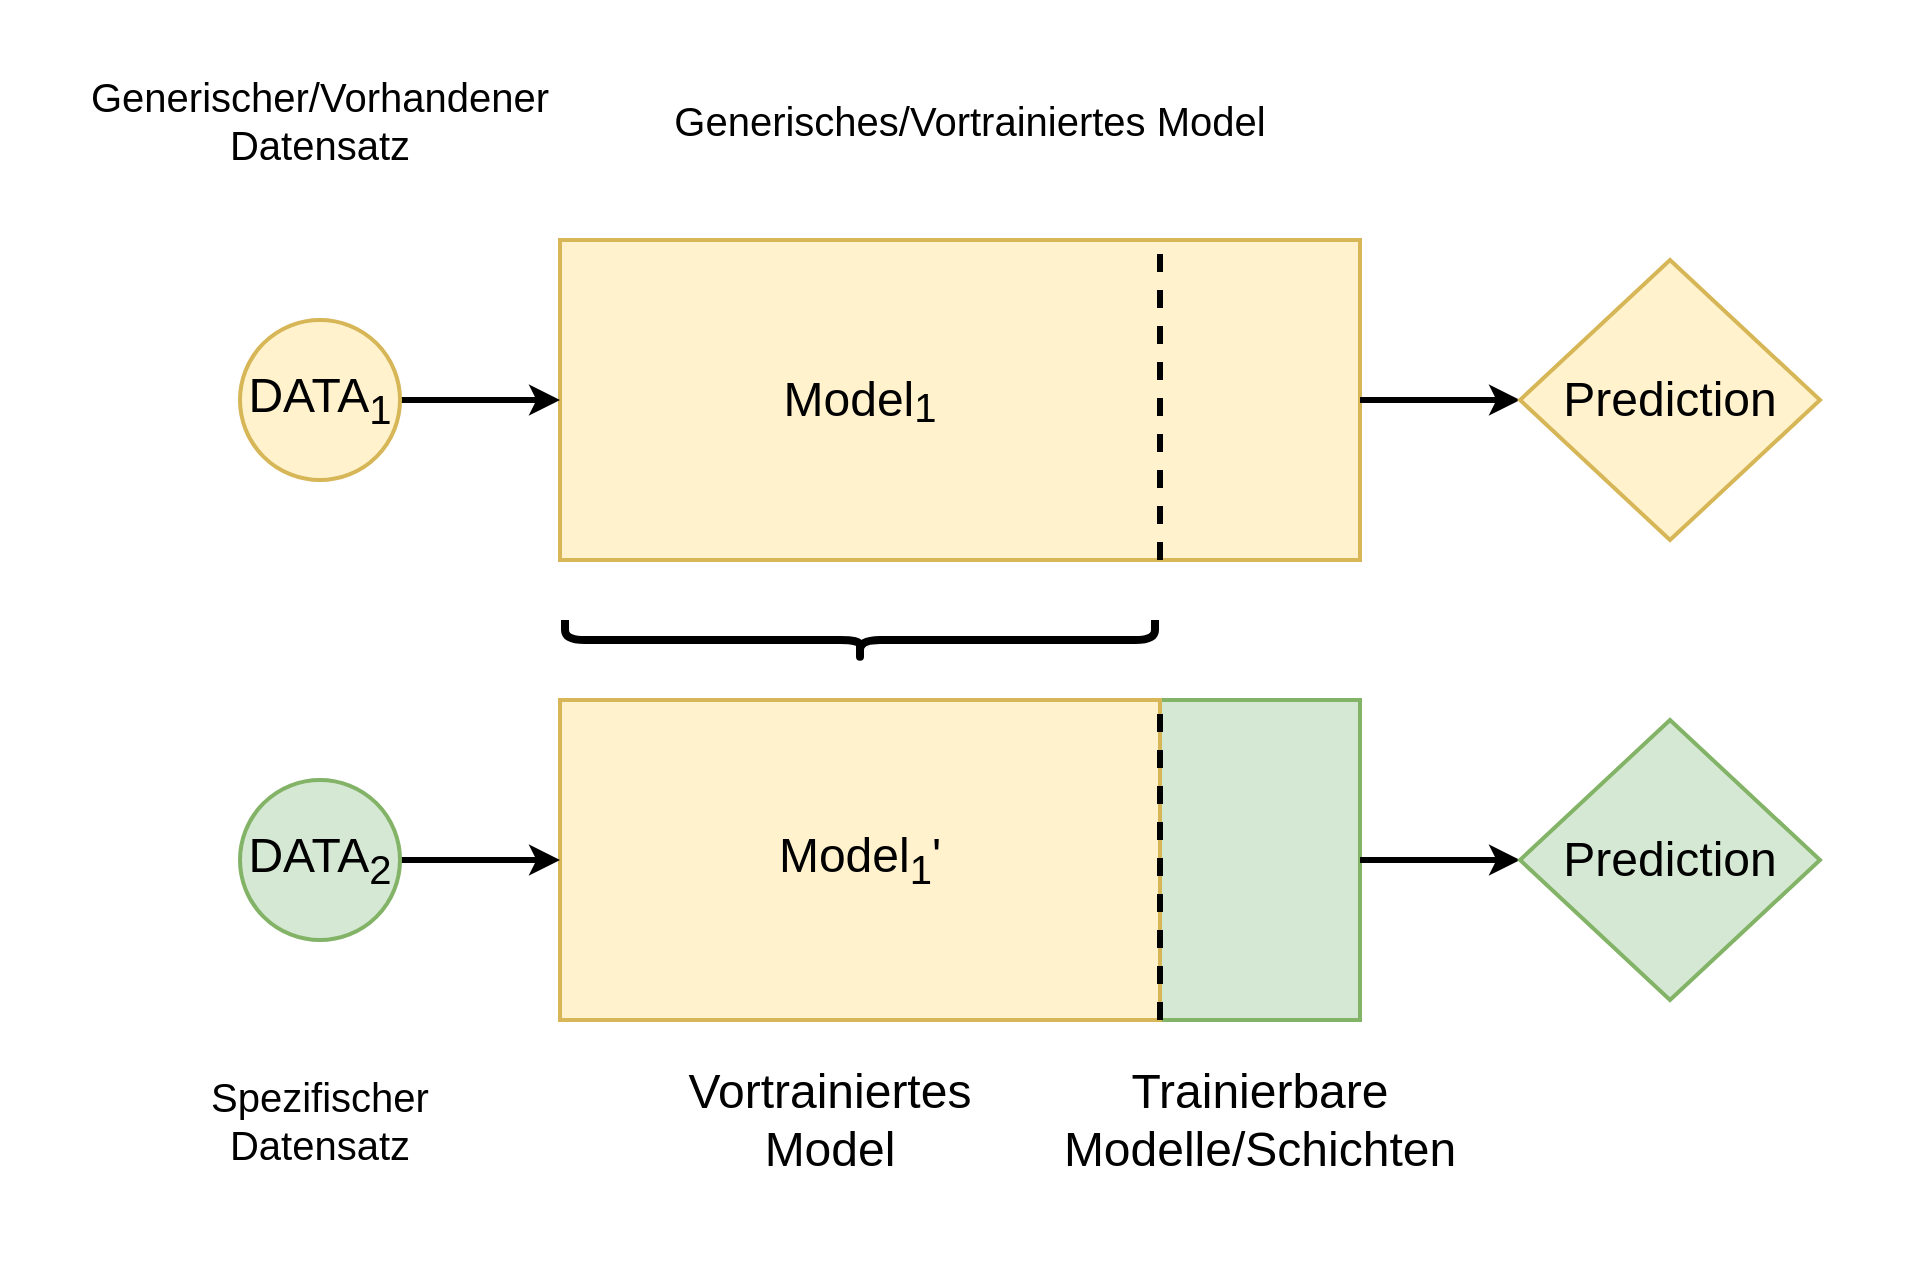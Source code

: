 <mxfile version="14.8.4" type="github">
  <diagram id="XHym7e1LDxJpUd2Js0SO" name="Page-1">
    <mxGraphModel dx="1162" dy="791" grid="1" gridSize="10" guides="1" tooltips="1" connect="1" arrows="1" fold="1" page="1" pageScale="1" pageWidth="827" pageHeight="1169" math="0" shadow="0">
      <root>
        <mxCell id="0" />
        <mxCell id="1" parent="0" />
        <mxCell id="elmdtfgE0AhxXPL-aLRb-28" value="" style="rounded=0;whiteSpace=wrap;html=1;strokeWidth=2;fillColor=#d5e8d4;strokeColor=#82b366;" vertex="1" parent="1">
          <mxGeometry x="700" y="430" width="100" height="160" as="geometry" />
        </mxCell>
        <mxCell id="elmdtfgE0AhxXPL-aLRb-29" value="" style="rounded=0;whiteSpace=wrap;html=1;strokeWidth=2;fillColor=#fff2cc;strokeColor=#d6b656;" vertex="1" parent="1">
          <mxGeometry x="400" y="200" width="400" height="160" as="geometry" />
        </mxCell>
        <mxCell id="elmdtfgE0AhxXPL-aLRb-27" value="" style="rounded=0;whiteSpace=wrap;html=1;strokeWidth=2;fillColor=#fff2cc;strokeColor=#d6b656;" vertex="1" parent="1">
          <mxGeometry x="400" y="430" width="300" height="160" as="geometry" />
        </mxCell>
        <mxCell id="elmdtfgE0AhxXPL-aLRb-8" style="edgeStyle=orthogonalEdgeStyle;rounded=0;orthogonalLoop=1;jettySize=auto;html=1;exitX=1;exitY=0.5;exitDx=0;exitDy=0;strokeWidth=3;" edge="1" parent="1" source="elmdtfgE0AhxXPL-aLRb-1">
          <mxGeometry relative="1" as="geometry">
            <mxPoint x="400" y="280" as="targetPoint" />
          </mxGeometry>
        </mxCell>
        <mxCell id="elmdtfgE0AhxXPL-aLRb-1" value="&lt;font style=&quot;font-size: 24px&quot;&gt;DATA&lt;sub&gt;1&lt;/sub&gt;&lt;/font&gt;" style="ellipse;whiteSpace=wrap;html=1;aspect=fixed;strokeWidth=2;fillColor=#fff2cc;strokeColor=#d6b656;" vertex="1" parent="1">
          <mxGeometry x="240" y="240" width="80" height="80" as="geometry" />
        </mxCell>
        <mxCell id="elmdtfgE0AhxXPL-aLRb-9" style="edgeStyle=orthogonalEdgeStyle;rounded=0;orthogonalLoop=1;jettySize=auto;html=1;exitX=1;exitY=0.5;exitDx=0;exitDy=0;strokeWidth=3;" edge="1" parent="1">
          <mxGeometry relative="1" as="geometry">
            <mxPoint x="880" y="280" as="targetPoint" />
            <mxPoint x="800" y="280" as="sourcePoint" />
          </mxGeometry>
        </mxCell>
        <mxCell id="elmdtfgE0AhxXPL-aLRb-5" value="" style="endArrow=none;dashed=1;html=1;exitX=0.75;exitY=1;exitDx=0;exitDy=0;entryX=0.75;entryY=0;entryDx=0;entryDy=0;strokeWidth=3;" edge="1" parent="1">
          <mxGeometry width="50" height="50" relative="1" as="geometry">
            <mxPoint x="700" y="360" as="sourcePoint" />
            <mxPoint x="700" y="200" as="targetPoint" />
          </mxGeometry>
        </mxCell>
        <mxCell id="elmdtfgE0AhxXPL-aLRb-6" value="&lt;font style=&quot;font-size: 24px&quot;&gt;Model&lt;/font&gt;&lt;font size=&quot;1&quot;&gt;&lt;sub style=&quot;font-size: 20px&quot;&gt;1&lt;/sub&gt;&lt;/font&gt; " style="text;html=1;strokeColor=none;fillColor=none;align=center;verticalAlign=middle;whiteSpace=wrap;rounded=0;" vertex="1" parent="1">
          <mxGeometry x="440" y="260" width="220" height="40" as="geometry" />
        </mxCell>
        <mxCell id="elmdtfgE0AhxXPL-aLRb-10" value="&lt;font style=&quot;font-size: 24px&quot;&gt;Prediction&lt;/font&gt;" style="rhombus;whiteSpace=wrap;html=1;strokeWidth=2;fillColor=#fff2cc;strokeColor=#d6b656;" vertex="1" parent="1">
          <mxGeometry x="880" y="210" width="150" height="140" as="geometry" />
        </mxCell>
        <mxCell id="elmdtfgE0AhxXPL-aLRb-12" value="" style="shape=curlyBracket;whiteSpace=wrap;html=1;rounded=1;flipH=1;strokeWidth=4;rotation=90;" vertex="1" parent="1">
          <mxGeometry x="540" y="252.5" width="20" height="295" as="geometry" />
        </mxCell>
        <mxCell id="elmdtfgE0AhxXPL-aLRb-14" value="&lt;font style=&quot;font-size: 20px&quot;&gt;Generischer/Vorhandener Datensatz&lt;/font&gt;" style="text;html=1;strokeColor=none;fillColor=none;align=center;verticalAlign=middle;whiteSpace=wrap;rounded=0;" vertex="1" parent="1">
          <mxGeometry x="205" y="110" width="150" height="60" as="geometry" />
        </mxCell>
        <mxCell id="elmdtfgE0AhxXPL-aLRb-15" value="&lt;font style=&quot;font-size: 20px&quot;&gt;Generisches/Vortrainiertes Model&lt;br&gt;&lt;/font&gt;" style="text;html=1;strokeColor=none;fillColor=none;align=center;verticalAlign=middle;whiteSpace=wrap;rounded=0;" vertex="1" parent="1">
          <mxGeometry x="410" y="110" width="390" height="60" as="geometry" />
        </mxCell>
        <mxCell id="elmdtfgE0AhxXPL-aLRb-17" style="edgeStyle=orthogonalEdgeStyle;rounded=0;orthogonalLoop=1;jettySize=auto;html=1;exitX=1;exitY=0.5;exitDx=0;exitDy=0;strokeWidth=3;" edge="1" parent="1" source="elmdtfgE0AhxXPL-aLRb-18">
          <mxGeometry relative="1" as="geometry">
            <mxPoint x="400" y="510" as="targetPoint" />
          </mxGeometry>
        </mxCell>
        <mxCell id="elmdtfgE0AhxXPL-aLRb-18" value="&lt;font style=&quot;font-size: 24px&quot;&gt;DATA&lt;sub&gt;2&lt;/sub&gt;&lt;/font&gt;" style="ellipse;whiteSpace=wrap;html=1;aspect=fixed;strokeWidth=2;fillColor=#d5e8d4;strokeColor=#82b366;" vertex="1" parent="1">
          <mxGeometry x="240" y="470" width="80" height="80" as="geometry" />
        </mxCell>
        <mxCell id="elmdtfgE0AhxXPL-aLRb-19" style="edgeStyle=orthogonalEdgeStyle;rounded=0;orthogonalLoop=1;jettySize=auto;html=1;exitX=1;exitY=0.5;exitDx=0;exitDy=0;strokeWidth=3;" edge="1" parent="1">
          <mxGeometry relative="1" as="geometry">
            <mxPoint x="880" y="510" as="targetPoint" />
            <mxPoint x="800" y="510" as="sourcePoint" />
          </mxGeometry>
        </mxCell>
        <mxCell id="elmdtfgE0AhxXPL-aLRb-21" value="" style="endArrow=none;dashed=1;html=1;exitX=0.75;exitY=1;exitDx=0;exitDy=0;entryX=0.75;entryY=0;entryDx=0;entryDy=0;strokeWidth=3;" edge="1" parent="1">
          <mxGeometry width="50" height="50" relative="1" as="geometry">
            <mxPoint x="700" y="590" as="sourcePoint" />
            <mxPoint x="700" y="430" as="targetPoint" />
          </mxGeometry>
        </mxCell>
        <mxCell id="elmdtfgE0AhxXPL-aLRb-22" value="&lt;font style=&quot;font-size: 24px&quot;&gt;Model&lt;sub&gt;1&lt;/sub&gt;&lt;/font&gt;&lt;font style=&quot;font-size: 24px&quot;&gt;&#39;&lt;/font&gt;" style="text;html=1;strokeColor=none;fillColor=none;align=center;verticalAlign=middle;whiteSpace=wrap;rounded=0;" vertex="1" parent="1">
          <mxGeometry x="440" y="490" width="220" height="40" as="geometry" />
        </mxCell>
        <mxCell id="elmdtfgE0AhxXPL-aLRb-23" value="&lt;font style=&quot;font-size: 24px&quot;&gt;Prediction&lt;/font&gt;" style="rhombus;whiteSpace=wrap;html=1;strokeWidth=2;fillColor=#d5e8d4;strokeColor=#82b366;" vertex="1" parent="1">
          <mxGeometry x="880" y="440" width="150" height="140" as="geometry" />
        </mxCell>
        <mxCell id="elmdtfgE0AhxXPL-aLRb-30" value="&lt;font style=&quot;font-size: 20px&quot;&gt;Spezifischer Datensatz&lt;/font&gt;" style="text;html=1;strokeColor=none;fillColor=none;align=center;verticalAlign=middle;whiteSpace=wrap;rounded=0;" vertex="1" parent="1">
          <mxGeometry x="205" y="610" width="150" height="60" as="geometry" />
        </mxCell>
        <mxCell id="elmdtfgE0AhxXPL-aLRb-31" value="&lt;font style=&quot;font-size: 24px&quot;&gt;Vortrainiertes Model&lt;/font&gt;" style="text;html=1;strokeColor=none;fillColor=none;align=center;verticalAlign=middle;whiteSpace=wrap;rounded=0;" vertex="1" parent="1">
          <mxGeometry x="460" y="610" width="150" height="60" as="geometry" />
        </mxCell>
        <mxCell id="elmdtfgE0AhxXPL-aLRb-32" value="&lt;font style=&quot;font-size: 24px&quot;&gt;Trainierbare Modelle/Schichten&lt;br&gt;&lt;/font&gt;" style="text;html=1;strokeColor=none;fillColor=none;align=center;verticalAlign=middle;whiteSpace=wrap;rounded=0;" vertex="1" parent="1">
          <mxGeometry x="675" y="610" width="150" height="60" as="geometry" />
        </mxCell>
        <mxCell id="elmdtfgE0AhxXPL-aLRb-35" value="" style="rounded=0;whiteSpace=wrap;html=1;strokeWidth=2;fillColor=none;strokeColor=none;" vertex="1" parent="1">
          <mxGeometry x="120" y="80" width="960" height="640" as="geometry" />
        </mxCell>
      </root>
    </mxGraphModel>
  </diagram>
</mxfile>
